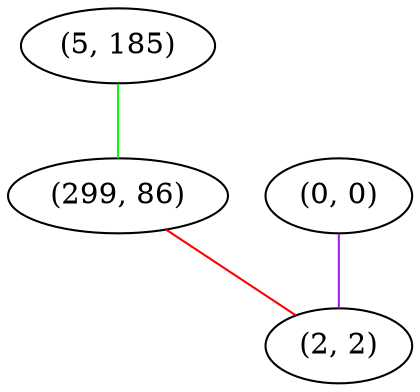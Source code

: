 graph "" {
"(5, 185)";
"(0, 0)";
"(299, 86)";
"(2, 2)";
"(5, 185)" -- "(299, 86)"  [color=green, key=0, weight=2];
"(0, 0)" -- "(2, 2)"  [color=purple, key=0, weight=4];
"(299, 86)" -- "(2, 2)"  [color=red, key=0, weight=1];
}
